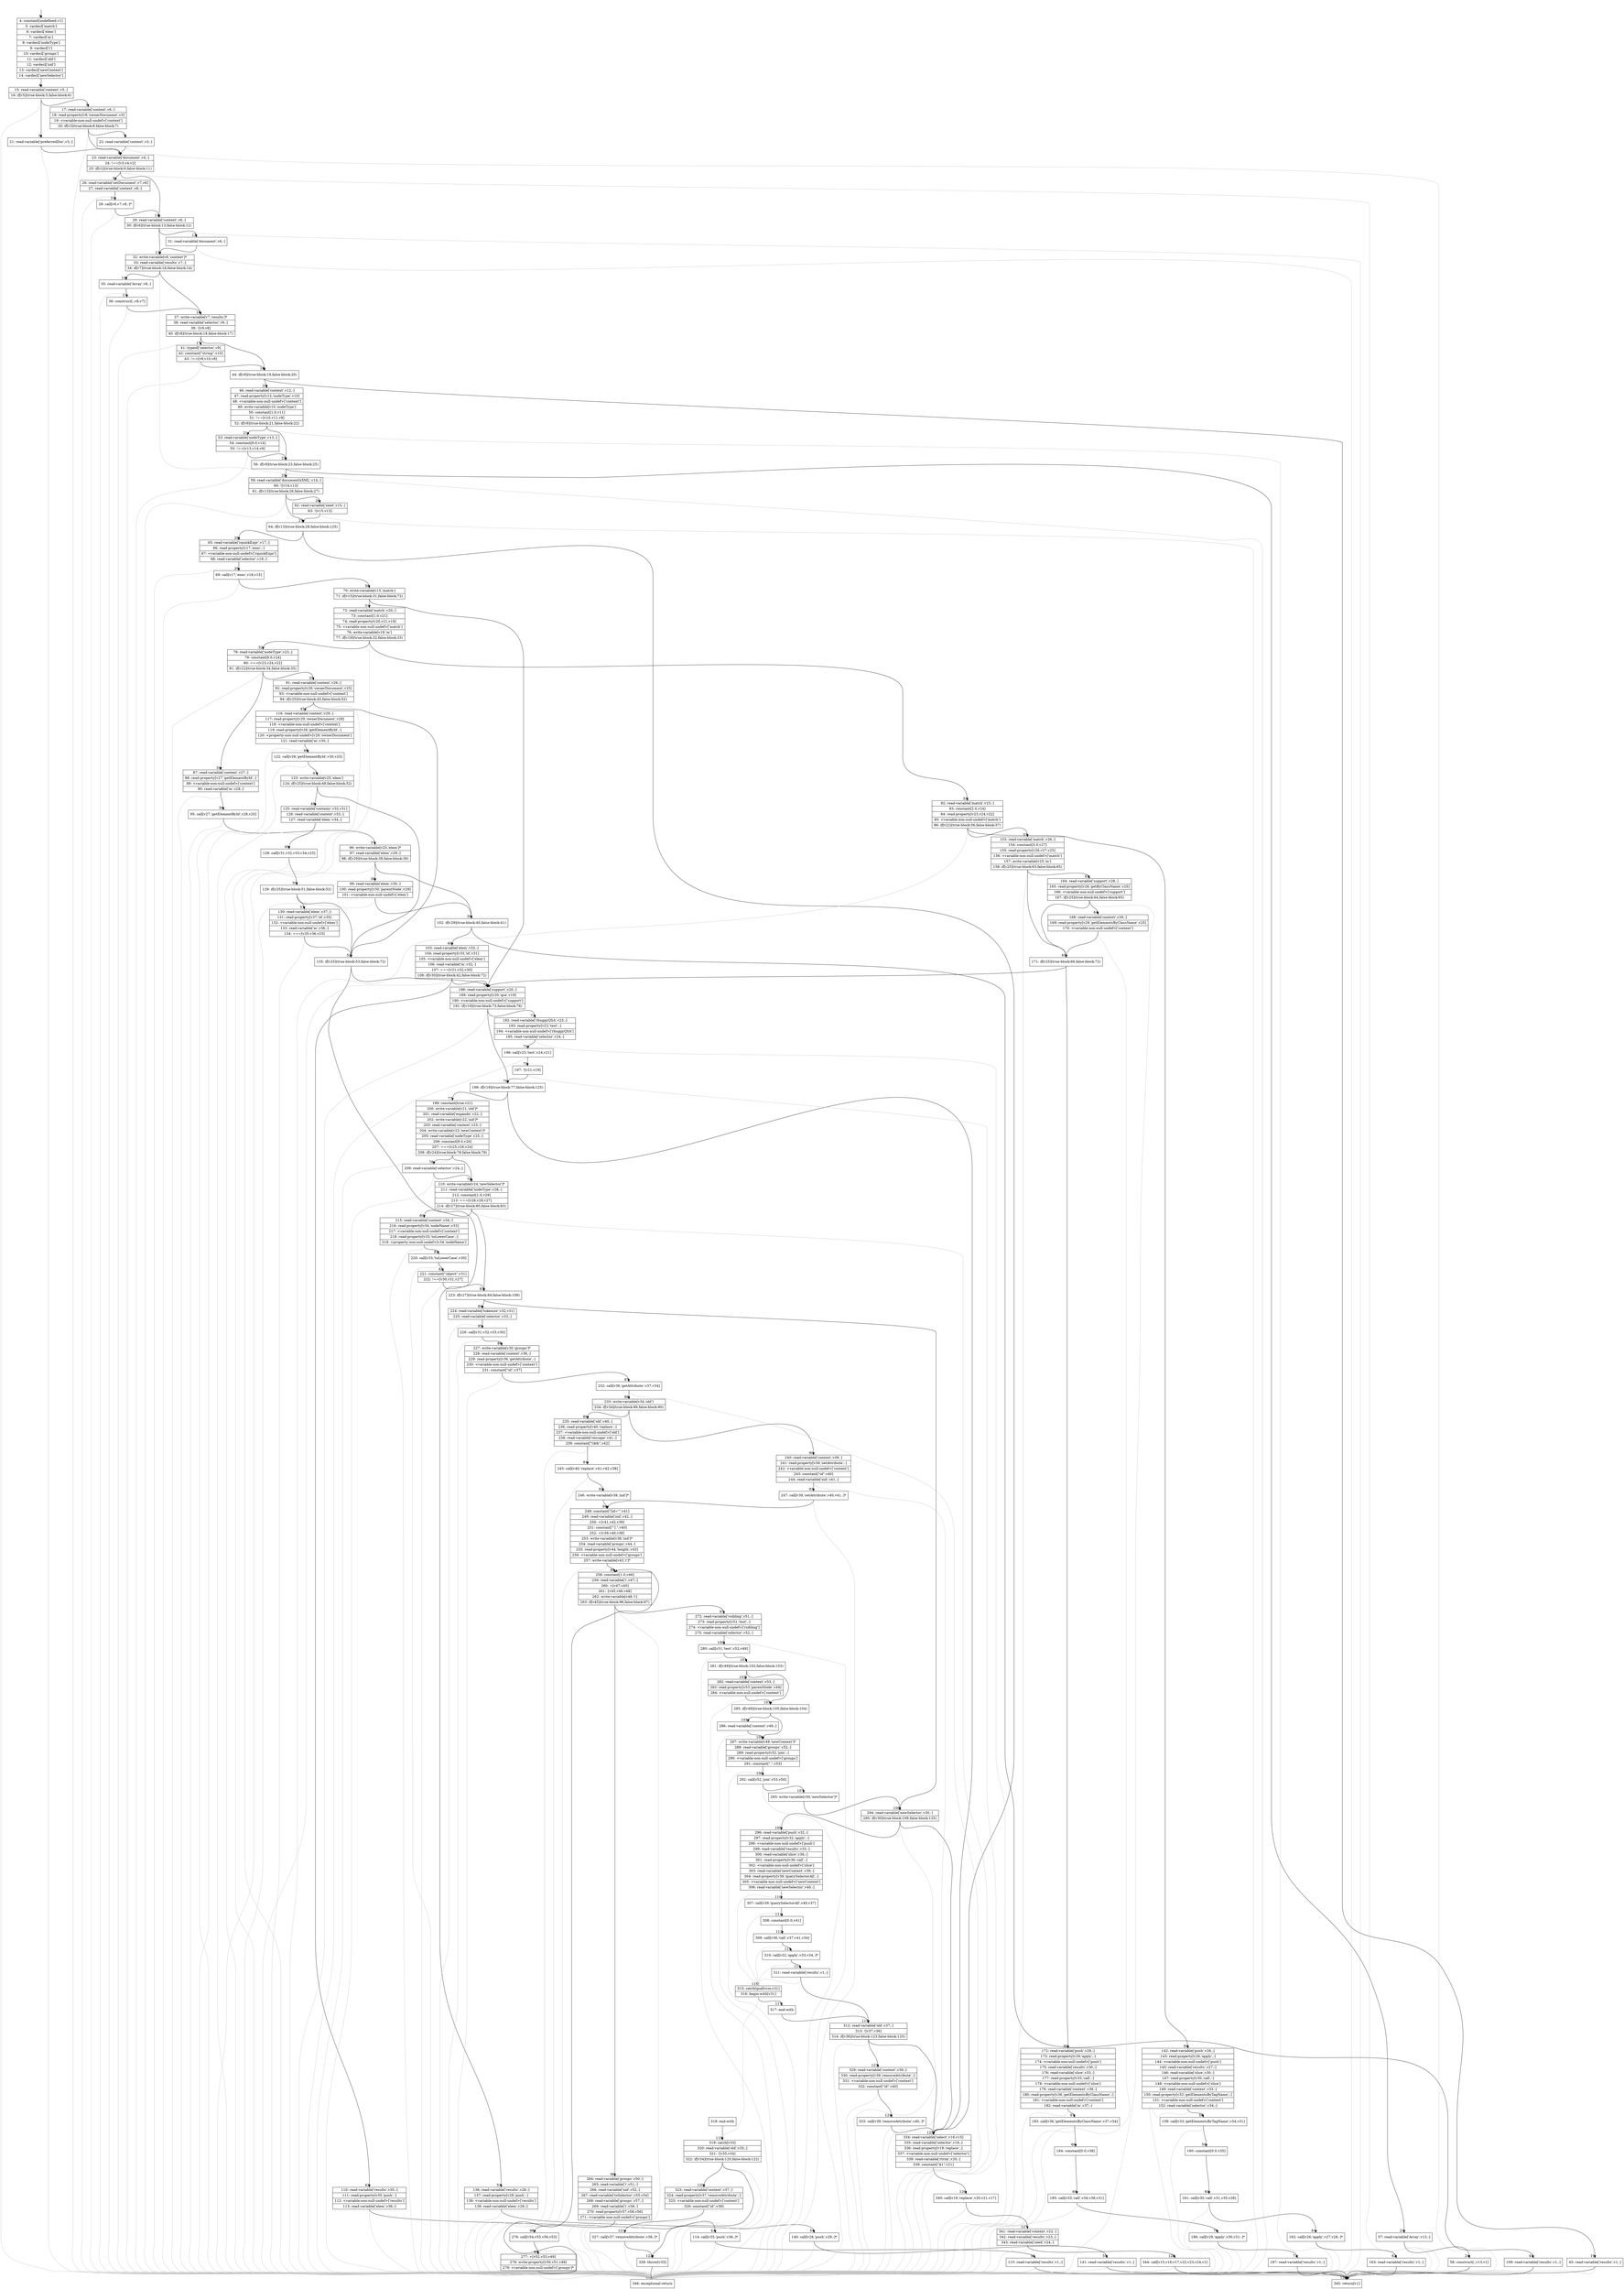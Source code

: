 digraph {
rankdir="TD"
BB_entry1[shape=none,label=""];
BB_entry1 -> BB3 [tailport=s, headport=n, headlabel="    3"]
BB3 [shape=record label="{4: constant[undefined,v1]|5: vardecl['match']|6: vardecl['elem']|7: vardecl['m']|8: vardecl['nodeType']|9: vardecl['i']|10: vardecl['groups']|11: vardecl['old']|12: vardecl['nid']|13: vardecl['newContext']|14: vardecl['newSelector']}" ] 
BB3 -> BB4 [tailport=s, headport=n, headlabel="      4"]
BB4 [shape=record label="{15: read-variable['context',v5,-]|16: if[v5](true-block:5,false-block:6)}" ] 
BB4 -> BB5 [tailport=s, headport=n, headlabel="      5"]
BB4 -> BB6 [tailport=s, headport=n, headlabel="      6"]
BB4 -> BB130 [tailport=s, headport=n, color=gray, headlabel="      130"]
BB5 [shape=record label="{17: read-variable['context',v6,-]|18: read-property[v6,'ownerDocument',v3]|19: \<variable-non-null-undef\>['context']|20: if[v3](true-block:8,false-block:7)}" ] 
BB5 -> BB8 [tailport=s, headport=n, headlabel="      8"]
BB5 -> BB7 [tailport=s, headport=n, headlabel="      7"]
BB5 -> BB130 [tailport=s, headport=n, color=gray]
BB6 [shape=record label="{21: read-variable['preferredDoc',v3,-]}" ] 
BB6 -> BB8 [tailport=s, headport=n]
BB6 -> BB130 [tailport=s, headport=n, color=gray]
BB7 [shape=record label="{22: read-variable['context',v3,-]}" ] 
BB7 -> BB8 [tailport=s, headport=n]
BB7 -> BB130 [tailport=s, headport=n, color=gray]
BB8 [shape=record label="{23: read-variable['document',v4,-]|24: !==[v3,v4,v2]|25: if[v2](true-block:9,false-block:11)}" ] 
BB8 -> BB9 [tailport=s, headport=n, headlabel="      9"]
BB8 -> BB11 [tailport=s, headport=n, headlabel="      11"]
BB8 -> BB130 [tailport=s, headport=n, color=gray]
BB9 [shape=record label="{26: read-variable['setDocument',v7,v6]|27: read-variable['context',v8,-]}" ] 
BB9 -> BB10 [tailport=s, headport=n, headlabel="      10"]
BB9 -> BB130 [tailport=s, headport=n, color=gray]
BB10 [shape=record label="{28: call[v6,v7,v8,-]*}" ] 
BB10 -> BB11 [tailport=s, headport=n]
BB10 -> BB130 [tailport=s, headport=n, color=gray]
BB11 [shape=record label="{29: read-variable['context',v6,-]|30: if[v6](true-block:13,false-block:12)}" ] 
BB11 -> BB13 [tailport=s, headport=n, headlabel="      13"]
BB11 -> BB12 [tailport=s, headport=n, headlabel="      12"]
BB11 -> BB130 [tailport=s, headport=n, color=gray]
BB12 [shape=record label="{31: read-variable['document',v6,-]}" ] 
BB12 -> BB13 [tailport=s, headport=n]
BB12 -> BB130 [tailport=s, headport=n, color=gray]
BB13 [shape=record label="{32: write-variable[v6,'context']*|33: read-variable['results',v7,-]|34: if[v7](true-block:16,false-block:14)}" ] 
BB13 -> BB16 [tailport=s, headport=n, headlabel="      16"]
BB13 -> BB14 [tailport=s, headport=n, headlabel="      14"]
BB13 -> BB130 [tailport=s, headport=n, color=gray]
BB14 [shape=record label="{35: read-variable['Array',v8,-]}" ] 
BB14 -> BB15 [tailport=s, headport=n, headlabel="      15"]
BB14 -> BB130 [tailport=s, headport=n, color=gray]
BB15 [shape=record label="{36: construct[-,v8,v7]}" ] 
BB15 -> BB16 [tailport=s, headport=n]
BB15 -> BB130 [tailport=s, headport=n, color=gray]
BB16 [shape=record label="{37: write-variable[v7,'results']*|38: read-variable['selector',v9,-]|39: ![v9,v8]|40: if[v8](true-block:18,false-block:17)}" ] 
BB16 -> BB18 [tailport=s, headport=n, headlabel="      18"]
BB16 -> BB17 [tailport=s, headport=n, headlabel="      17"]
BB16 -> BB130 [tailport=s, headport=n, color=gray]
BB17 [shape=record label="{41: typeof['selector',v9]|42: constant[\"string\",v10]|43: !==[v9,v10,v8]}" ] 
BB17 -> BB18 [tailport=s, headport=n]
BB17 -> BB130 [tailport=s, headport=n, color=gray]
BB18 [shape=record label="{44: if[v8](true-block:19,false-block:20)}" ] 
BB18 -> BB19 [tailport=s, headport=n, headlabel="      19"]
BB18 -> BB20 [tailport=s, headport=n, headlabel="      20"]
BB19 [shape=record label="{45: read-variable['results',v1,-]}" ] 
BB19 -> BB129 [tailport=s, headport=n, headlabel="      129"]
BB19 -> BB130 [tailport=s, headport=n, color=gray]
BB20 [shape=record label="{46: read-variable['context',v12,-]|47: read-property[v12,'nodeType',v10]|48: \<variable-non-null-undef\>['context']|49: write-variable[v10,'nodeType']|50: constant[1.0,v11]|51: !==[v10,v11,v9]|52: if[v9](true-block:21,false-block:22)}" ] 
BB20 -> BB22 [tailport=s, headport=n, headlabel="      22"]
BB20 -> BB21 [tailport=s, headport=n, headlabel="      21"]
BB20 -> BB130 [tailport=s, headport=n, color=gray]
BB21 [shape=record label="{53: read-variable['nodeType',v13,-]|54: constant[9.0,v14]|55: !==[v13,v14,v9]}" ] 
BB21 -> BB22 [tailport=s, headport=n]
BB21 -> BB130 [tailport=s, headport=n, color=gray]
BB22 [shape=record label="{56: if[v9](true-block:23,false-block:25)}" ] 
BB22 -> BB23 [tailport=s, headport=n, headlabel="      23"]
BB22 -> BB25 [tailport=s, headport=n, headlabel="      25"]
BB23 [shape=record label="{57: read-variable['Array',v13,-]}" ] 
BB23 -> BB24 [tailport=s, headport=n, headlabel="      24"]
BB23 -> BB130 [tailport=s, headport=n, color=gray]
BB24 [shape=record label="{58: construct[-,v13,v1]}" ] 
BB24 -> BB129 [tailport=s, headport=n]
BB24 -> BB130 [tailport=s, headport=n, color=gray]
BB25 [shape=record label="{59: read-variable['documentIsXML',v14,-]|60: ![v14,v13]|61: if[v13](true-block:26,false-block:27)}" ] 
BB25 -> BB27 [tailport=s, headport=n, headlabel="      27"]
BB25 -> BB26 [tailport=s, headport=n, headlabel="      26"]
BB25 -> BB130 [tailport=s, headport=n, color=gray]
BB26 [shape=record label="{62: read-variable['seed',v15,-]|63: ![v15,v13]}" ] 
BB26 -> BB27 [tailport=s, headport=n]
BB26 -> BB130 [tailport=s, headport=n, color=gray]
BB27 [shape=record label="{64: if[v13](true-block:28,false-block:125)}" ] 
BB27 -> BB28 [tailport=s, headport=n, headlabel="      28"]
BB27 -> BB125 [tailport=s, headport=n, headlabel="      125"]
BB28 [shape=record label="{65: read-variable['rquickExpr',v17,-]|66: read-property[v17,'exec',-]|67: \<variable-non-null-undef\>['rquickExpr']|68: read-variable['selector',v18,-]}" ] 
BB28 -> BB29 [tailport=s, headport=n, headlabel="      29"]
BB28 -> BB130 [tailport=s, headport=n, color=gray]
BB29 [shape=record label="{69: call[v17,'exec',v18,v15]}" ] 
BB29 -> BB30 [tailport=s, headport=n, headlabel="      30"]
BB29 -> BB130 [tailport=s, headport=n, color=gray]
BB30 [shape=record label="{70: write-variable[v15,'match']|71: if[v15](true-block:31,false-block:72)}" ] 
BB30 -> BB31 [tailport=s, headport=n, headlabel="      31"]
BB30 -> BB72 [tailport=s, headport=n, headlabel="      72"]
BB31 [shape=record label="{72: read-variable['match',v20,-]|73: constant[1.0,v21]|74: read-property[v20,v21,v19]|75: \<variable-non-null-undef\>['match']|76: write-variable[v19,'m']|77: if[v19](true-block:32,false-block:33)}" ] 
BB31 -> BB32 [tailport=s, headport=n, headlabel="      32"]
BB31 -> BB33 [tailport=s, headport=n, headlabel="      33"]
BB31 -> BB130 [tailport=s, headport=n, color=gray]
BB32 [shape=record label="{78: read-variable['nodeType',v23,-]|79: constant[9.0,v24]|80: ===[v23,v24,v22]|81: if[v22](true-block:34,false-block:35)}" ] 
BB32 -> BB34 [tailport=s, headport=n, headlabel="      34"]
BB32 -> BB35 [tailport=s, headport=n, headlabel="      35"]
BB32 -> BB130 [tailport=s, headport=n, color=gray]
BB33 [shape=record label="{82: read-variable['match',v23,-]|83: constant[2.0,v24]|84: read-property[v23,v24,v22]|85: \<variable-non-null-undef\>['match']|86: if[v22](true-block:56,false-block:57)}" ] 
BB33 -> BB56 [tailport=s, headport=n, headlabel="      56"]
BB33 -> BB57 [tailport=s, headport=n, headlabel="      57"]
BB33 -> BB130 [tailport=s, headport=n, color=gray]
BB34 [shape=record label="{87: read-variable['context',v27,-]|88: read-property[v27,'getElementById',-]|89: \<variable-non-null-undef\>['context']|90: read-variable['m',v28,-]}" ] 
BB34 -> BB36 [tailport=s, headport=n, headlabel="      36"]
BB34 -> BB130 [tailport=s, headport=n, color=gray]
BB35 [shape=record label="{91: read-variable['context',v26,-]|92: read-property[v26,'ownerDocument',v25]|93: \<variable-non-null-undef\>['context']|94: if[v25](true-block:45,false-block:52)}" ] 
BB35 -> BB52 [tailport=s, headport=n, headlabel="      52"]
BB35 -> BB45 [tailport=s, headport=n, headlabel="      45"]
BB35 -> BB130 [tailport=s, headport=n, color=gray]
BB36 [shape=record label="{95: call[v27,'getElementById',v28,v25]}" ] 
BB36 -> BB37 [tailport=s, headport=n, headlabel="      37"]
BB36 -> BB130 [tailport=s, headport=n, color=gray]
BB37 [shape=record label="{96: write-variable[v25,'elem']*|97: read-variable['elem',v29,-]|98: if[v29](true-block:38,false-block:39)}" ] 
BB37 -> BB39 [tailport=s, headport=n, headlabel="      39"]
BB37 -> BB38 [tailport=s, headport=n, headlabel="      38"]
BB37 -> BB130 [tailport=s, headport=n, color=gray]
BB38 [shape=record label="{99: read-variable['elem',v30,-]|100: read-property[v30,'parentNode',v29]|101: \<variable-non-null-undef\>['elem']}" ] 
BB38 -> BB39 [tailport=s, headport=n]
BB38 -> BB130 [tailport=s, headport=n, color=gray]
BB39 [shape=record label="{102: if[v29](true-block:40,false-block:41)}" ] 
BB39 -> BB40 [tailport=s, headport=n, headlabel="      40"]
BB39 -> BB41 [tailport=s, headport=n, headlabel="      41"]
BB40 [shape=record label="{103: read-variable['elem',v33,-]|104: read-property[v33,'id',v31]|105: \<variable-non-null-undef\>['elem']|106: read-variable['m',v32,-]|107: ===[v31,v32,v30]|108: if[v30](true-block:42,false-block:72)}" ] 
BB40 -> BB42 [tailport=s, headport=n, headlabel="      42"]
BB40 -> BB72 [tailport=s, headport=n]
BB40 -> BB130 [tailport=s, headport=n, color=gray]
BB41 [shape=record label="{109: read-variable['results',v1,-]}" ] 
BB41 -> BB129 [tailport=s, headport=n]
BB41 -> BB130 [tailport=s, headport=n, color=gray]
BB42 [shape=record label="{110: read-variable['results',v35,-]|111: read-property[v35,'push',-]|112: \<variable-non-null-undef\>['results']|113: read-variable['elem',v36,-]}" ] 
BB42 -> BB43 [tailport=s, headport=n, headlabel="      43"]
BB42 -> BB130 [tailport=s, headport=n, color=gray]
BB43 [shape=record label="{114: call[v35,'push',v36,-]*}" ] 
BB43 -> BB44 [tailport=s, headport=n, headlabel="      44"]
BB43 -> BB130 [tailport=s, headport=n, color=gray]
BB44 [shape=record label="{115: read-variable['results',v1,-]}" ] 
BB44 -> BB129 [tailport=s, headport=n]
BB44 -> BB130 [tailport=s, headport=n, color=gray]
BB45 [shape=record label="{116: read-variable['context',v29,-]|117: read-property[v29,'ownerDocument',v28]|118: \<variable-non-null-undef\>['context']|119: read-property[v28,'getElementById',-]|120: \<property-non-null-undef\>[v29,'ownerDocument']|121: read-variable['m',v30,-]}" ] 
BB45 -> BB46 [tailport=s, headport=n, headlabel="      46"]
BB45 -> BB130 [tailport=s, headport=n, color=gray]
BB46 [shape=record label="{122: call[v28,'getElementById',v30,v25]}" ] 
BB46 -> BB47 [tailport=s, headport=n, headlabel="      47"]
BB46 -> BB130 [tailport=s, headport=n, color=gray]
BB47 [shape=record label="{123: write-variable[v25,'elem']|124: if[v25](true-block:48,false-block:52)}" ] 
BB47 -> BB52 [tailport=s, headport=n]
BB47 -> BB48 [tailport=s, headport=n, headlabel="      48"]
BB48 [shape=record label="{125: read-variable['contains',v32,v31]|126: read-variable['context',v33,-]|127: read-variable['elem',v34,-]}" ] 
BB48 -> BB49 [tailport=s, headport=n, headlabel="      49"]
BB48 -> BB130 [tailport=s, headport=n, color=gray]
BB49 [shape=record label="{128: call[v31,v32,v33,v34,v25]}" ] 
BB49 -> BB50 [tailport=s, headport=n, headlabel="      50"]
BB49 -> BB130 [tailport=s, headport=n, color=gray]
BB50 [shape=record label="{129: if[v25](true-block:51,false-block:52)}" ] 
BB50 -> BB52 [tailport=s, headport=n]
BB50 -> BB51 [tailport=s, headport=n, headlabel="      51"]
BB51 [shape=record label="{130: read-variable['elem',v37,-]|131: read-property[v37,'id',v35]|132: \<variable-non-null-undef\>['elem']|133: read-variable['m',v36,-]|134: ===[v35,v36,v25]}" ] 
BB51 -> BB52 [tailport=s, headport=n]
BB51 -> BB130 [tailport=s, headport=n, color=gray]
BB52 [shape=record label="{135: if[v25](true-block:53,false-block:72)}" ] 
BB52 -> BB53 [tailport=s, headport=n, headlabel="      53"]
BB52 -> BB72 [tailport=s, headport=n]
BB53 [shape=record label="{136: read-variable['results',v28,-]|137: read-property[v28,'push',-]|138: \<variable-non-null-undef\>['results']|139: read-variable['elem',v29,-]}" ] 
BB53 -> BB54 [tailport=s, headport=n, headlabel="      54"]
BB53 -> BB130 [tailport=s, headport=n, color=gray]
BB54 [shape=record label="{140: call[v28,'push',v29,-]*}" ] 
BB54 -> BB55 [tailport=s, headport=n, headlabel="      55"]
BB54 -> BB130 [tailport=s, headport=n, color=gray]
BB55 [shape=record label="{141: read-variable['results',v1,-]}" ] 
BB55 -> BB129 [tailport=s, headport=n]
BB55 -> BB130 [tailport=s, headport=n, color=gray]
BB56 [shape=record label="{142: read-variable['push',v26,-]|143: read-property[v26,'apply',-]|144: \<variable-non-null-undef\>['push']|145: read-variable['results',v27,-]|146: read-variable['slice',v30,-]|147: read-property[v30,'call',-]|148: \<variable-non-null-undef\>['slice']|149: read-variable['context',v33,-]|150: read-property[v33,'getElementsByTagName',-]|151: \<variable-non-null-undef\>['context']|152: read-variable['selector',v34,-]}" ] 
BB56 -> BB58 [tailport=s, headport=n, headlabel="      58"]
BB56 -> BB130 [tailport=s, headport=n, color=gray]
BB57 [shape=record label="{153: read-variable['match',v26,-]|154: constant[3.0,v27]|155: read-property[v26,v27,v25]|156: \<variable-non-null-undef\>['match']|157: write-variable[v25,'m']|158: if[v25](true-block:63,false-block:65)}" ] 
BB57 -> BB65 [tailport=s, headport=n, headlabel="      65"]
BB57 -> BB63 [tailport=s, headport=n, headlabel="      63"]
BB57 -> BB130 [tailport=s, headport=n, color=gray]
BB58 [shape=record label="{159: call[v33,'getElementsByTagName',v34,v31]}" ] 
BB58 -> BB59 [tailport=s, headport=n, headlabel="      59"]
BB58 -> BB130 [tailport=s, headport=n, color=gray]
BB59 [shape=record label="{160: constant[0.0,v35]}" ] 
BB59 -> BB60 [tailport=s, headport=n, headlabel="      60"]
BB60 [shape=record label="{161: call[v30,'call',v31,v35,v28]}" ] 
BB60 -> BB61 [tailport=s, headport=n, headlabel="      61"]
BB60 -> BB130 [tailport=s, headport=n, color=gray]
BB61 [shape=record label="{162: call[v26,'apply',v27,v28,-]*}" ] 
BB61 -> BB62 [tailport=s, headport=n, headlabel="      62"]
BB61 -> BB130 [tailport=s, headport=n, color=gray]
BB62 [shape=record label="{163: read-variable['results',v1,-]}" ] 
BB62 -> BB129 [tailport=s, headport=n]
BB62 -> BB130 [tailport=s, headport=n, color=gray]
BB63 [shape=record label="{164: read-variable['support',v28,-]|165: read-property[v28,'getByClassName',v25]|166: \<variable-non-null-undef\>['support']|167: if[v25](true-block:64,false-block:65)}" ] 
BB63 -> BB65 [tailport=s, headport=n]
BB63 -> BB64 [tailport=s, headport=n, headlabel="      64"]
BB63 -> BB130 [tailport=s, headport=n, color=gray]
BB64 [shape=record label="{168: read-variable['context',v29,-]|169: read-property[v29,'getElementsByClassName',v25]|170: \<variable-non-null-undef\>['context']}" ] 
BB64 -> BB65 [tailport=s, headport=n]
BB64 -> BB130 [tailport=s, headport=n, color=gray]
BB65 [shape=record label="{171: if[v25](true-block:66,false-block:72)}" ] 
BB65 -> BB66 [tailport=s, headport=n, headlabel="      66"]
BB65 -> BB72 [tailport=s, headport=n]
BB66 [shape=record label="{172: read-variable['push',v29,-]|173: read-property[v29,'apply',-]|174: \<variable-non-null-undef\>['push']|175: read-variable['results',v30,-]|176: read-variable['slice',v33,-]|177: read-property[v33,'call',-]|178: \<variable-non-null-undef\>['slice']|179: read-variable['context',v36,-]|180: read-property[v36,'getElementsByClassName',-]|181: \<variable-non-null-undef\>['context']|182: read-variable['m',v37,-]}" ] 
BB66 -> BB67 [tailport=s, headport=n, headlabel="      67"]
BB66 -> BB130 [tailport=s, headport=n, color=gray]
BB67 [shape=record label="{183: call[v36,'getElementsByClassName',v37,v34]}" ] 
BB67 -> BB68 [tailport=s, headport=n, headlabel="      68"]
BB67 -> BB130 [tailport=s, headport=n, color=gray]
BB68 [shape=record label="{184: constant[0.0,v38]}" ] 
BB68 -> BB69 [tailport=s, headport=n, headlabel="      69"]
BB69 [shape=record label="{185: call[v33,'call',v34,v38,v31]}" ] 
BB69 -> BB70 [tailport=s, headport=n, headlabel="      70"]
BB69 -> BB130 [tailport=s, headport=n, color=gray]
BB70 [shape=record label="{186: call[v29,'apply',v30,v31,-]*}" ] 
BB70 -> BB71 [tailport=s, headport=n, headlabel="      71"]
BB70 -> BB130 [tailport=s, headport=n, color=gray]
BB71 [shape=record label="{187: read-variable['results',v1,-]}" ] 
BB71 -> BB129 [tailport=s, headport=n]
BB71 -> BB130 [tailport=s, headport=n, color=gray]
BB72 [shape=record label="{188: read-variable['support',v20,-]|189: read-property[v20,'qsa',v19]|190: \<variable-non-null-undef\>['support']|191: if[v19](true-block:73,false-block:76)}" ] 
BB72 -> BB76 [tailport=s, headport=n, headlabel="      76"]
BB72 -> BB73 [tailport=s, headport=n, headlabel="      73"]
BB72 -> BB130 [tailport=s, headport=n, color=gray]
BB73 [shape=record label="{192: read-variable['rbuggyQSA',v23,-]|193: read-property[v23,'test',-]|194: \<variable-non-null-undef\>['rbuggyQSA']|195: read-variable['selector',v24,-]}" ] 
BB73 -> BB74 [tailport=s, headport=n, headlabel="      74"]
BB73 -> BB130 [tailport=s, headport=n, color=gray]
BB74 [shape=record label="{196: call[v23,'test',v24,v21]}" ] 
BB74 -> BB75 [tailport=s, headport=n, headlabel="      75"]
BB74 -> BB130 [tailport=s, headport=n, color=gray]
BB75 [shape=record label="{197: ![v21,v19]}" ] 
BB75 -> BB76 [tailport=s, headport=n]
BB75 -> BB130 [tailport=s, headport=n, color=gray]
BB76 [shape=record label="{198: if[v19](true-block:77,false-block:125)}" ] 
BB76 -> BB77 [tailport=s, headport=n, headlabel="      77"]
BB76 -> BB125 [tailport=s, headport=n]
BB77 [shape=record label="{199: constant[true,v21]|200: write-variable[v21,'old']*|201: read-variable['expando',v22,-]|202: write-variable[v22,'nid']*|203: read-variable['context',v23,-]|204: write-variable[v23,'newContext']*|205: read-variable['nodeType',v25,-]|206: constant[9.0,v26]|207: ===[v25,v26,v24]|208: if[v24](true-block:78,false-block:79)}" ] 
BB77 -> BB79 [tailport=s, headport=n, headlabel="      79"]
BB77 -> BB78 [tailport=s, headport=n, headlabel="      78"]
BB77 -> BB130 [tailport=s, headport=n, color=gray]
BB78 [shape=record label="{209: read-variable['selector',v24,-]}" ] 
BB78 -> BB79 [tailport=s, headport=n]
BB78 -> BB130 [tailport=s, headport=n, color=gray]
BB79 [shape=record label="{210: write-variable[v24,'newSelector']*|211: read-variable['nodeType',v28,-]|212: constant[1.0,v29]|213: ===[v28,v29,v27]|214: if[v27](true-block:80,false-block:83)}" ] 
BB79 -> BB83 [tailport=s, headport=n, headlabel="      83"]
BB79 -> BB80 [tailport=s, headport=n, headlabel="      80"]
BB79 -> BB130 [tailport=s, headport=n, color=gray]
BB80 [shape=record label="{215: read-variable['context',v34,-]|216: read-property[v34,'nodeName',v33]|217: \<variable-non-null-undef\>['context']|218: read-property[v33,'toLowerCase',-]|219: \<property-non-null-undef\>[v34,'nodeName']}" ] 
BB80 -> BB81 [tailport=s, headport=n, headlabel="      81"]
BB80 -> BB130 [tailport=s, headport=n, color=gray]
BB81 [shape=record label="{220: call[v33,'toLowerCase',v30]}" ] 
BB81 -> BB82 [tailport=s, headport=n, headlabel="      82"]
BB81 -> BB130 [tailport=s, headport=n, color=gray]
BB82 [shape=record label="{221: constant[\"object\",v31]|222: !==[v30,v31,v27]}" ] 
BB82 -> BB83 [tailport=s, headport=n]
BB82 -> BB130 [tailport=s, headport=n, color=gray]
BB83 [shape=record label="{223: if[v27](true-block:84,false-block:108)}" ] 
BB83 -> BB84 [tailport=s, headport=n, headlabel="      84"]
BB83 -> BB108 [tailport=s, headport=n, headlabel="      108"]
BB84 [shape=record label="{224: read-variable['tokenize',v32,v31]|225: read-variable['selector',v33,-]}" ] 
BB84 -> BB85 [tailport=s, headport=n, headlabel="      85"]
BB84 -> BB130 [tailport=s, headport=n, color=gray]
BB85 [shape=record label="{226: call[v31,v32,v33,v30]}" ] 
BB85 -> BB86 [tailport=s, headport=n, headlabel="      86"]
BB85 -> BB130 [tailport=s, headport=n, color=gray]
BB86 [shape=record label="{227: write-variable[v30,'groups']*|228: read-variable['context',v36,-]|229: read-property[v36,'getAttribute',-]|230: \<variable-non-null-undef\>['context']|231: constant[\"id\",v37]}" ] 
BB86 -> BB87 [tailport=s, headport=n, headlabel="      87"]
BB86 -> BB130 [tailport=s, headport=n, color=gray]
BB87 [shape=record label="{232: call[v36,'getAttribute',v37,v34]}" ] 
BB87 -> BB88 [tailport=s, headport=n, headlabel="      88"]
BB87 -> BB130 [tailport=s, headport=n, color=gray]
BB88 [shape=record label="{233: write-variable[v34,'old']|234: if[v34](true-block:89,false-block:90)}" ] 
BB88 -> BB89 [tailport=s, headport=n, headlabel="      89"]
BB88 -> BB90 [tailport=s, headport=n, headlabel="      90"]
BB89 [shape=record label="{235: read-variable['old',v40,-]|236: read-property[v40,'replace',-]|237: \<variable-non-null-undef\>['old']|238: read-variable['rescape',v41,-]|239: constant[\"\\\\$&\",v42]}" ] 
BB89 -> BB91 [tailport=s, headport=n, headlabel="      91"]
BB89 -> BB130 [tailport=s, headport=n, color=gray]
BB90 [shape=record label="{240: read-variable['context',v39,-]|241: read-property[v39,'setAttribute',-]|242: \<variable-non-null-undef\>['context']|243: constant[\"id\",v40]|244: read-variable['nid',v41,-]}" ] 
BB90 -> BB93 [tailport=s, headport=n, headlabel="      93"]
BB90 -> BB130 [tailport=s, headport=n, color=gray]
BB91 [shape=record label="{245: call[v40,'replace',v41,v42,v38]}" ] 
BB91 -> BB92 [tailport=s, headport=n, headlabel="      92"]
BB91 -> BB130 [tailport=s, headport=n, color=gray]
BB92 [shape=record label="{246: write-variable[v38,'nid']*}" ] 
BB92 -> BB94 [tailport=s, headport=n, headlabel="      94"]
BB93 [shape=record label="{247: call[v39,'setAttribute',v40,v41,-]*}" ] 
BB93 -> BB94 [tailport=s, headport=n]
BB93 -> BB130 [tailport=s, headport=n, color=gray]
BB94 [shape=record label="{248: constant[\"[id='\",v41]|249: read-variable['nid',v42,-]|250: +[v41,v42,v39]|251: constant[\"'] \",v40]|252: +[v39,v40,v38]|253: write-variable[v38,'nid']*|254: read-variable['groups',v44,-]|255: read-property[v44,'length',v43]|256: \<variable-non-null-undef\>['groups']|257: write-variable[v43,'i']*}" ] 
BB94 -> BB95 [tailport=s, headport=n, headlabel="      95"]
BB94 -> BB130 [tailport=s, headport=n, color=gray]
BB95 [shape=record label="{258: constant[1.0,v46]|259: read-variable['i',v47,-]|260: +[v47,v45]|261: -[v45,v46,v48]|262: write-variable[v48,'i']|263: if[v45](true-block:96,false-block:97)}" ] 
BB95 -> BB96 [tailport=s, headport=n, headlabel="      96"]
BB95 -> BB97 [tailport=s, headport=n, headlabel="      97"]
BB95 -> BB130 [tailport=s, headport=n, color=gray]
BB96 [shape=record label="{264: read-variable['groups',v50,-]|265: read-variable['i',v51,-]|266: read-variable['nid',v52,-]|267: read-variable['toSelector',v55,v54]|268: read-variable['groups',v57,-]|269: read-variable['i',v58,-]|270: read-property[v57,v58,v56]|271: \<variable-non-null-undef\>['groups']}" ] 
BB96 -> BB98 [tailport=s, headport=n, headlabel="      98"]
BB96 -> BB130 [tailport=s, headport=n, color=gray]
BB97 [shape=record label="{272: read-variable['rsibling',v51,-]|273: read-property[v51,'test',-]|274: \<variable-non-null-undef\>['rsibling']|275: read-variable['selector',v52,-]}" ] 
BB97 -> BB100 [tailport=s, headport=n, headlabel="      100"]
BB97 -> BB130 [tailport=s, headport=n, color=gray]
BB98 [shape=record label="{276: call[v54,v55,v56,v53]}" ] 
BB98 -> BB99 [tailport=s, headport=n, headlabel="      99"]
BB98 -> BB130 [tailport=s, headport=n, color=gray]
BB99 [shape=record label="{277: +[v52,v53,v49]|278: write-property[v50,v51,v49]|279: \<variable-non-null-undef\>['groups']*}" ] 
BB99 -> BB95 [tailport=s, headport=n]
BB99 -> BB130 [tailport=s, headport=n, color=gray]
BB100 [shape=record label="{280: call[v51,'test',v52,v49]}" ] 
BB100 -> BB101 [tailport=s, headport=n, headlabel="      101"]
BB100 -> BB130 [tailport=s, headport=n, color=gray]
BB101 [shape=record label="{281: if[v49](true-block:102,false-block:103)}" ] 
BB101 -> BB103 [tailport=s, headport=n, headlabel="      103"]
BB101 -> BB102 [tailport=s, headport=n, headlabel="      102"]
BB102 [shape=record label="{282: read-variable['context',v53,-]|283: read-property[v53,'parentNode',v49]|284: \<variable-non-null-undef\>['context']}" ] 
BB102 -> BB103 [tailport=s, headport=n]
BB102 -> BB130 [tailport=s, headport=n, color=gray]
BB103 [shape=record label="{285: if[v49](true-block:105,false-block:104)}" ] 
BB103 -> BB105 [tailport=s, headport=n, headlabel="      105"]
BB103 -> BB104 [tailport=s, headport=n, headlabel="      104"]
BB104 [shape=record label="{286: read-variable['context',v49,-]}" ] 
BB104 -> BB105 [tailport=s, headport=n]
BB104 -> BB130 [tailport=s, headport=n, color=gray]
BB105 [shape=record label="{287: write-variable[v49,'newContext']*|288: read-variable['groups',v52,-]|289: read-property[v52,'join',-]|290: \<variable-non-null-undef\>['groups']|291: constant[\",\",v53]}" ] 
BB105 -> BB106 [tailport=s, headport=n, headlabel="      106"]
BB105 -> BB130 [tailport=s, headport=n, color=gray]
BB106 [shape=record label="{292: call[v52,'join',v53,v50]}" ] 
BB106 -> BB107 [tailport=s, headport=n, headlabel="      107"]
BB106 -> BB130 [tailport=s, headport=n, color=gray]
BB107 [shape=record label="{293: write-variable[v50,'newSelector']*}" ] 
BB107 -> BB108 [tailport=s, headport=n]
BB108 [shape=record label="{294: read-variable['newSelector',v30,-]|295: if[v30](true-block:109,false-block:125)}" ] 
BB108 -> BB109 [tailport=s, headport=n, headlabel="      109"]
BB108 -> BB125 [tailport=s, headport=n]
BB108 -> BB130 [tailport=s, headport=n, color=gray]
BB109 [shape=record label="{296: read-variable['push',v32,-]|297: read-property[v32,'apply',-]|298: \<variable-non-null-undef\>['push']|299: read-variable['results',v33,-]|300: read-variable['slice',v36,-]|301: read-property[v36,'call',-]|302: \<variable-non-null-undef\>['slice']|303: read-variable['newContext',v39,-]|304: read-property[v39,'querySelectorAll',-]|305: \<variable-non-null-undef\>['newContext']|306: read-variable['newSelector',v40,-]}" ] 
BB109 -> BB110 [tailport=s, headport=n, headlabel="      110"]
BB109 -> BB116 [tailport=s, headport=n, color=gray, headlabel="      116"]
BB110 [shape=record label="{307: call[v39,'querySelectorAll',v40,v37]}" ] 
BB110 -> BB111 [tailport=s, headport=n, headlabel="      111"]
BB110 -> BB116 [tailport=s, headport=n, color=gray]
BB111 [shape=record label="{308: constant[0.0,v41]}" ] 
BB111 -> BB112 [tailport=s, headport=n, headlabel="      112"]
BB112 [shape=record label="{309: call[v36,'call',v37,v41,v34]}" ] 
BB112 -> BB113 [tailport=s, headport=n, headlabel="      113"]
BB112 -> BB116 [tailport=s, headport=n, color=gray]
BB113 [shape=record label="{310: call[v32,'apply',v33,v34,-]*}" ] 
BB113 -> BB114 [tailport=s, headport=n, headlabel="      114"]
BB113 -> BB116 [tailport=s, headport=n, color=gray]
BB114 [shape=record label="{311: read-variable['results',v1,-]}" ] 
BB114 -> BB115 [tailport=s, headport=n, headlabel="      115"]
BB114 -> BB116 [tailport=s, headport=n, color=gray]
BB115 [shape=record label="{312: read-variable['old',v37,-]|313: ![v37,v36]|314: if[v36](true-block:123,false-block:125)}" ] 
BB115 -> BB123 [tailport=s, headport=n, headlabel="      123"]
BB115 -> BB125 [tailport=s, headport=n]
BB115 -> BB130 [tailport=s, headport=n, color=gray]
BB116 [shape=record label="{315: catch[qsaError,v31]|316: begin-with[v31]}" ] 
BB116 -> BB117 [tailport=s, headport=n, headlabel="      117"]
BB116 -> BB119 [tailport=s, headport=n, color=gray, headlabel="      119"]
BB117 [shape=record label="{317: end-with}" ] 
BB117 -> BB115 [tailport=s, headport=n]
BB118 [shape=record label="{318: end-with}" ] 
BB118 -> BB119 [tailport=s, headport=n]
BB119 [shape=record label="{319: catch[v33]|320: read-variable['old',v35,-]|321: ![v35,v34]|322: if[v34](true-block:120,false-block:122)}" ] 
BB119 -> BB120 [tailport=s, headport=n, headlabel="      120"]
BB119 -> BB122 [tailport=s, headport=n, headlabel="      122"]
BB119 -> BB130 [tailport=s, headport=n, color=gray]
BB120 [shape=record label="{323: read-variable['context',v37,-]|324: read-property[v37,'removeAttribute',-]|325: \<variable-non-null-undef\>['context']|326: constant[\"id\",v38]}" ] 
BB120 -> BB121 [tailport=s, headport=n, headlabel="      121"]
BB120 -> BB130 [tailport=s, headport=n, color=gray]
BB121 [shape=record label="{327: call[v37,'removeAttribute',v38,-]*}" ] 
BB121 -> BB122 [tailport=s, headport=n]
BB121 -> BB130 [tailport=s, headport=n, color=gray]
BB122 [shape=record label="{328: throw[v33]}" ] 
BB122 -> BB130 [tailport=s, headport=n]
BB122 -> BB130 [tailport=s, headport=n, color=gray]
BB123 [shape=record label="{329: read-variable['context',v39,-]|330: read-property[v39,'removeAttribute',-]|331: \<variable-non-null-undef\>['context']|332: constant[\"id\",v40]}" ] 
BB123 -> BB124 [tailport=s, headport=n, headlabel="      124"]
BB123 -> BB130 [tailport=s, headport=n, color=gray]
BB124 [shape=record label="{333: call[v39,'removeAttribute',v40,-]*}" ] 
BB124 -> BB125 [tailport=s, headport=n]
BB124 -> BB130 [tailport=s, headport=n, color=gray]
BB125 [shape=record label="{334: read-variable['select',v16,v15]|335: read-variable['selector',v19,-]|336: read-property[v19,'replace',-]|337: \<variable-non-null-undef\>['selector']|338: read-variable['rtrim',v20,-]|339: constant[\"$1\",v21]}" ] 
BB125 -> BB126 [tailport=s, headport=n, headlabel="      126"]
BB125 -> BB130 [tailport=s, headport=n, color=gray]
BB126 [shape=record label="{340: call[v19,'replace',v20,v21,v17]}" ] 
BB126 -> BB127 [tailport=s, headport=n, headlabel="      127"]
BB126 -> BB130 [tailport=s, headport=n, color=gray]
BB127 [shape=record label="{341: read-variable['context',v22,-]|342: read-variable['results',v23,-]|343: read-variable['seed',v24,-]}" ] 
BB127 -> BB128 [tailport=s, headport=n, headlabel="      128"]
BB127 -> BB130 [tailport=s, headport=n, color=gray]
BB128 [shape=record label="{344: call[v15,v16,v17,v22,v23,v24,v1]}" ] 
BB128 -> BB129 [tailport=s, headport=n]
BB128 -> BB130 [tailport=s, headport=n, color=gray]
BB129 [shape=record label="{345: return[v1]}" ] 
BB130 [shape=record label="{346: exceptional-return}" ] 
}
